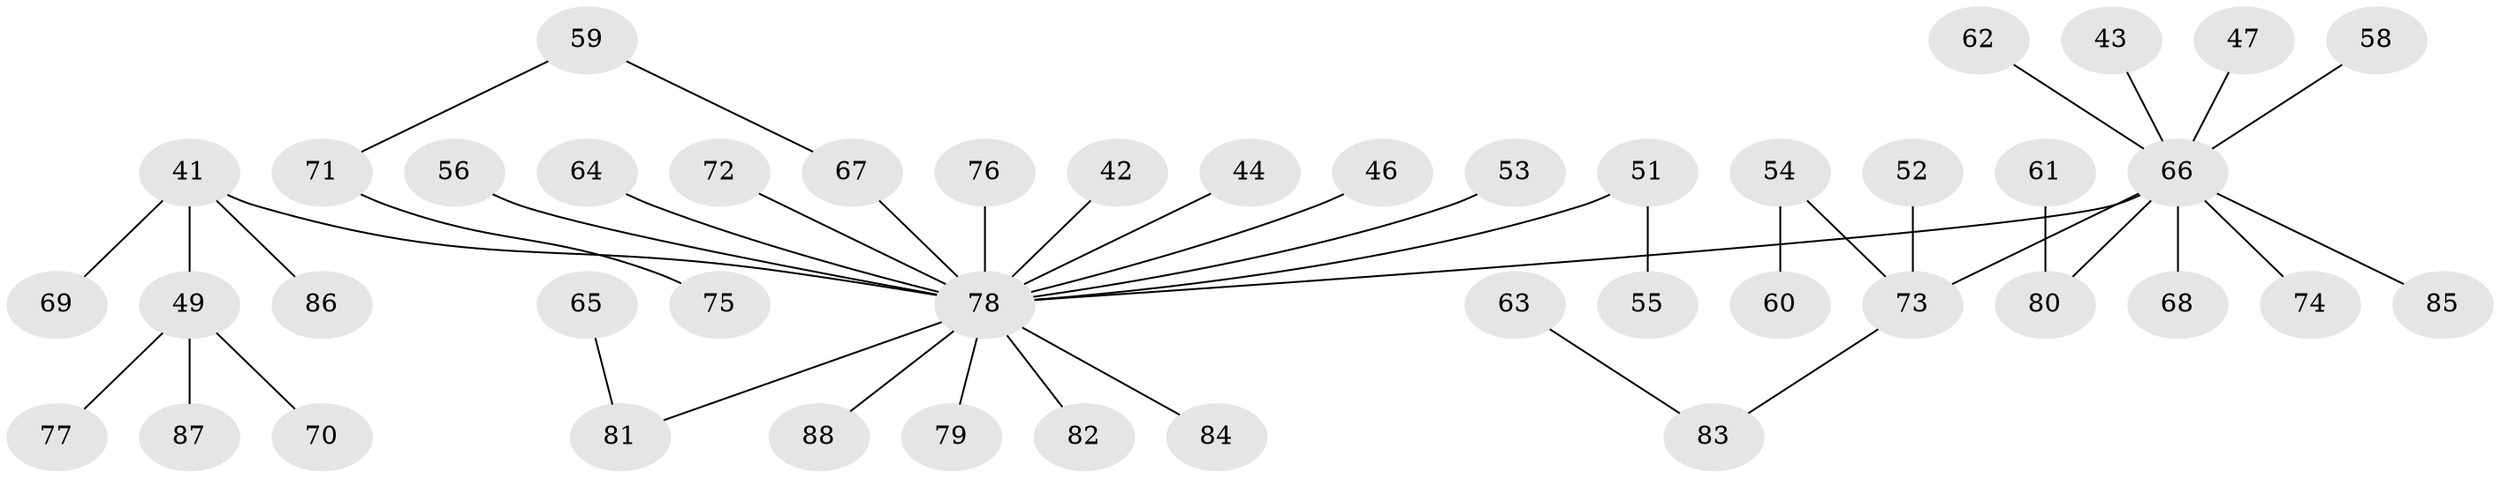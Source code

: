 // original degree distribution, {6: 0.022727272727272728, 4: 0.07954545454545454, 5: 0.03409090909090909, 3: 0.14772727272727273, 2: 0.19318181818181818, 1: 0.5227272727272727}
// Generated by graph-tools (version 1.1) at 2025/53/03/09/25 04:53:05]
// undirected, 44 vertices, 43 edges
graph export_dot {
graph [start="1"]
  node [color=gray90,style=filled];
  41;
  42;
  43;
  44;
  46;
  47;
  49;
  51 [super="+45"];
  52;
  53;
  54;
  55;
  56;
  58;
  59;
  60;
  61;
  62;
  63;
  64 [super="+15"];
  65;
  66 [super="+34+35+37+28"];
  67 [super="+50"];
  68;
  69;
  70;
  71;
  72 [super="+30"];
  73 [super="+8+16+20"];
  74;
  75;
  76;
  77;
  78 [super="+24+38+23+39+40+33+32"];
  79;
  80 [super="+27"];
  81 [super="+57"];
  82;
  83 [super="+48"];
  84;
  85;
  86;
  87;
  88;
  41 -- 49;
  41 -- 69;
  41 -- 86;
  41 -- 78;
  42 -- 78;
  43 -- 66;
  44 -- 78;
  46 -- 78;
  47 -- 66;
  49 -- 70;
  49 -- 77;
  49 -- 87;
  51 -- 78;
  51 -- 55;
  52 -- 73;
  53 -- 78;
  54 -- 60;
  54 -- 73;
  56 -- 78;
  58 -- 66;
  59 -- 71;
  59 -- 67;
  61 -- 80;
  62 -- 66;
  63 -- 83;
  64 -- 78;
  65 -- 81;
  66 -- 68;
  66 -- 74;
  66 -- 73;
  66 -- 78;
  66 -- 80;
  66 -- 85;
  67 -- 78;
  71 -- 75;
  72 -- 78;
  73 -- 83;
  76 -- 78;
  78 -- 84;
  78 -- 88;
  78 -- 82;
  78 -- 81;
  78 -- 79;
}

